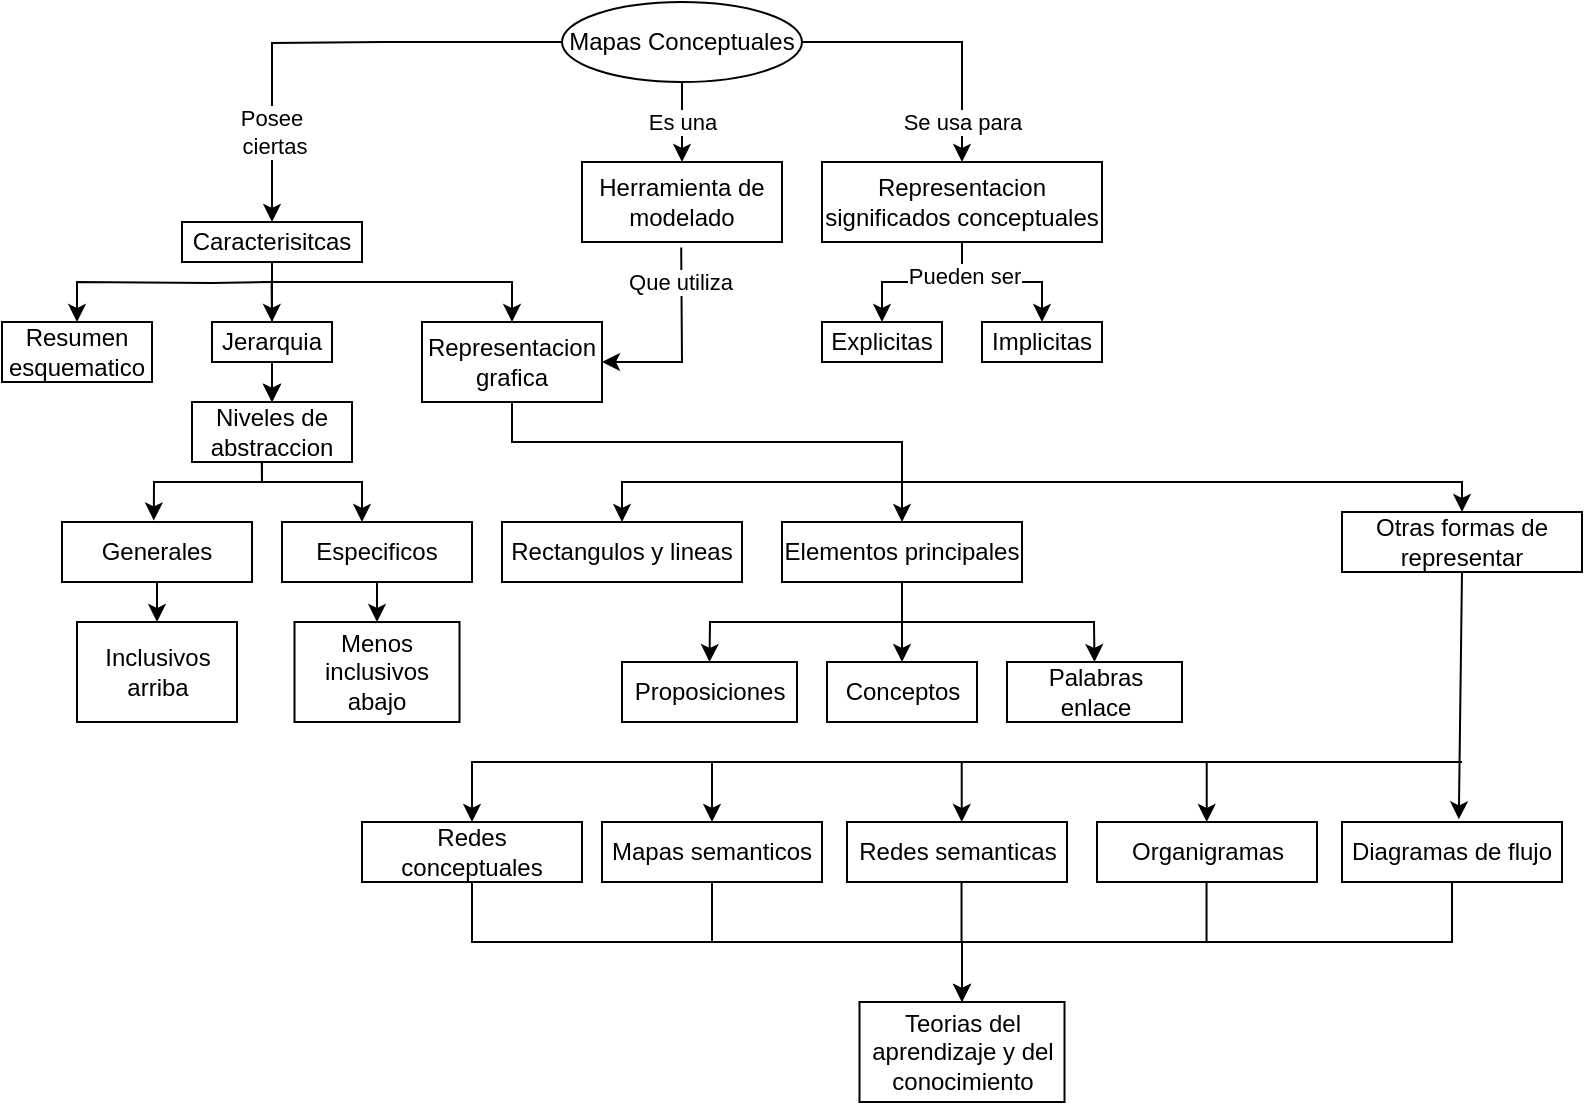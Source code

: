 <mxfile version="24.1.0" type="device">
  <diagram name="Page-1" id="JEL9Oo44FVJsY-cpVkPd">
    <mxGraphModel dx="1339" dy="669" grid="1" gridSize="10" guides="1" tooltips="1" connect="1" arrows="1" fold="1" page="1" pageScale="1" pageWidth="850" pageHeight="1100" math="0" shadow="0">
      <root>
        <mxCell id="0" />
        <mxCell id="1" parent="0" />
        <mxCell id="_qnqYTBfjgfQOyNXT5wn-3" value="" style="edgeStyle=orthogonalEdgeStyle;rounded=0;orthogonalLoop=1;jettySize=auto;html=1;" edge="1" parent="1" source="_qnqYTBfjgfQOyNXT5wn-1" target="_qnqYTBfjgfQOyNXT5wn-2">
          <mxGeometry relative="1" as="geometry" />
        </mxCell>
        <mxCell id="_qnqYTBfjgfQOyNXT5wn-4" value="Es una" style="edgeLabel;html=1;align=center;verticalAlign=middle;resizable=0;points=[];" vertex="1" connectable="0" parent="_qnqYTBfjgfQOyNXT5wn-3">
          <mxGeometry x="-0.269" y="-2" relative="1" as="geometry">
            <mxPoint x="2" y="5" as="offset" />
          </mxGeometry>
        </mxCell>
        <mxCell id="_qnqYTBfjgfQOyNXT5wn-6" value="" style="edgeStyle=orthogonalEdgeStyle;rounded=0;orthogonalLoop=1;jettySize=auto;html=1;" edge="1" parent="1" source="_qnqYTBfjgfQOyNXT5wn-1" target="_qnqYTBfjgfQOyNXT5wn-5">
          <mxGeometry relative="1" as="geometry" />
        </mxCell>
        <mxCell id="_qnqYTBfjgfQOyNXT5wn-7" value="Se usa para" style="edgeLabel;html=1;align=center;verticalAlign=middle;resizable=0;points=[];" vertex="1" connectable="0" parent="_qnqYTBfjgfQOyNXT5wn-6">
          <mxGeometry x="0.07" y="-2" relative="1" as="geometry">
            <mxPoint x="5" y="38" as="offset" />
          </mxGeometry>
        </mxCell>
        <mxCell id="_qnqYTBfjgfQOyNXT5wn-21" value="" style="edgeStyle=orthogonalEdgeStyle;rounded=0;orthogonalLoop=1;jettySize=auto;html=1;" edge="1" parent="1" target="_qnqYTBfjgfQOyNXT5wn-20">
          <mxGeometry relative="1" as="geometry">
            <mxPoint x="210" y="300" as="sourcePoint" />
          </mxGeometry>
        </mxCell>
        <mxCell id="_qnqYTBfjgfQOyNXT5wn-23" value="Posee&amp;nbsp;&lt;div&gt;ciertas&lt;/div&gt;" style="edgeLabel;html=1;align=center;verticalAlign=middle;resizable=0;points=[];" vertex="1" connectable="0" parent="_qnqYTBfjgfQOyNXT5wn-21">
          <mxGeometry x="0.371" y="1" relative="1" as="geometry">
            <mxPoint as="offset" />
          </mxGeometry>
        </mxCell>
        <mxCell id="_qnqYTBfjgfQOyNXT5wn-1" value="Mapas Conceptuales" style="ellipse;whiteSpace=wrap;html=1;" vertex="1" parent="1">
          <mxGeometry x="300" y="280" width="120" height="40" as="geometry" />
        </mxCell>
        <mxCell id="_qnqYTBfjgfQOyNXT5wn-2" value="Herramienta de modelado" style="whiteSpace=wrap;html=1;" vertex="1" parent="1">
          <mxGeometry x="310" y="360" width="100" height="40" as="geometry" />
        </mxCell>
        <mxCell id="_qnqYTBfjgfQOyNXT5wn-16" value="" style="edgeStyle=orthogonalEdgeStyle;rounded=0;orthogonalLoop=1;jettySize=auto;html=1;" edge="1" parent="1" source="_qnqYTBfjgfQOyNXT5wn-5" target="_qnqYTBfjgfQOyNXT5wn-14">
          <mxGeometry relative="1" as="geometry" />
        </mxCell>
        <mxCell id="_qnqYTBfjgfQOyNXT5wn-18" value="" style="edgeStyle=orthogonalEdgeStyle;rounded=0;orthogonalLoop=1;jettySize=auto;html=1;" edge="1" parent="1" source="_qnqYTBfjgfQOyNXT5wn-5" target="_qnqYTBfjgfQOyNXT5wn-8">
          <mxGeometry relative="1" as="geometry" />
        </mxCell>
        <mxCell id="_qnqYTBfjgfQOyNXT5wn-19" value="Pueden ser" style="edgeLabel;html=1;align=center;verticalAlign=middle;resizable=0;points=[];" vertex="1" connectable="0" parent="_qnqYTBfjgfQOyNXT5wn-18">
          <mxGeometry x="-0.577" y="1" relative="1" as="geometry">
            <mxPoint as="offset" />
          </mxGeometry>
        </mxCell>
        <mxCell id="_qnqYTBfjgfQOyNXT5wn-5" value="Representacion significados conceptuales" style="whiteSpace=wrap;html=1;" vertex="1" parent="1">
          <mxGeometry x="430" y="360" width="140" height="40" as="geometry" />
        </mxCell>
        <mxCell id="_qnqYTBfjgfQOyNXT5wn-8" value="Explicitas" style="whiteSpace=wrap;html=1;" vertex="1" parent="1">
          <mxGeometry x="430" y="440" width="60" height="20" as="geometry" />
        </mxCell>
        <mxCell id="_qnqYTBfjgfQOyNXT5wn-14" value="Implicitas" style="whiteSpace=wrap;html=1;" vertex="1" parent="1">
          <mxGeometry x="510" y="440" width="60" height="20" as="geometry" />
        </mxCell>
        <mxCell id="_qnqYTBfjgfQOyNXT5wn-48" value="" style="edgeStyle=none;rounded=0;orthogonalLoop=1;jettySize=auto;html=1;" edge="1" parent="1" source="_qnqYTBfjgfQOyNXT5wn-20" target="_qnqYTBfjgfQOyNXT5wn-35">
          <mxGeometry relative="1" as="geometry" />
        </mxCell>
        <mxCell id="_qnqYTBfjgfQOyNXT5wn-49" value="" style="edgeStyle=none;rounded=0;orthogonalLoop=1;jettySize=auto;html=1;" edge="1" parent="1" source="_qnqYTBfjgfQOyNXT5wn-20" target="_qnqYTBfjgfQOyNXT5wn-35">
          <mxGeometry relative="1" as="geometry" />
        </mxCell>
        <mxCell id="_qnqYTBfjgfQOyNXT5wn-20" value="Caracterisitcas" style="whiteSpace=wrap;html=1;" vertex="1" parent="1">
          <mxGeometry x="110" y="390" width="90" height="20" as="geometry" />
        </mxCell>
        <mxCell id="_qnqYTBfjgfQOyNXT5wn-28" value="" style="edgeStyle=orthogonalEdgeStyle;rounded=0;orthogonalLoop=1;jettySize=auto;html=1;" edge="1" parent="1" target="_qnqYTBfjgfQOyNXT5wn-30">
          <mxGeometry relative="1" as="geometry">
            <mxPoint x="155" y="420" as="sourcePoint" />
          </mxGeometry>
        </mxCell>
        <mxCell id="_qnqYTBfjgfQOyNXT5wn-30" value="Resumen esquematico" style="whiteSpace=wrap;html=1;" vertex="1" parent="1">
          <mxGeometry x="20" y="440" width="75" height="30" as="geometry" />
        </mxCell>
        <mxCell id="_qnqYTBfjgfQOyNXT5wn-36" value="" style="edgeStyle=none;rounded=0;orthogonalLoop=1;jettySize=auto;html=1;" edge="1" parent="1" source="_qnqYTBfjgfQOyNXT5wn-31" target="_qnqYTBfjgfQOyNXT5wn-35">
          <mxGeometry relative="1" as="geometry" />
        </mxCell>
        <mxCell id="_qnqYTBfjgfQOyNXT5wn-31" value="Jerarquia" style="whiteSpace=wrap;html=1;" vertex="1" parent="1">
          <mxGeometry x="125" y="440" width="60" height="20" as="geometry" />
        </mxCell>
        <mxCell id="_qnqYTBfjgfQOyNXT5wn-34" value="" style="endArrow=none;html=1;rounded=0;entryX=0.5;entryY=1;entryDx=0;entryDy=0;" edge="1" parent="1" target="_qnqYTBfjgfQOyNXT5wn-20">
          <mxGeometry width="50" height="50" relative="1" as="geometry">
            <mxPoint x="155" y="420" as="sourcePoint" />
            <mxPoint x="320" y="380" as="targetPoint" />
            <Array as="points" />
          </mxGeometry>
        </mxCell>
        <mxCell id="_qnqYTBfjgfQOyNXT5wn-35" value="Niveles de abstraccion" style="whiteSpace=wrap;html=1;" vertex="1" parent="1">
          <mxGeometry x="115" y="480" width="80" height="30" as="geometry" />
        </mxCell>
        <mxCell id="_qnqYTBfjgfQOyNXT5wn-45" value="" style="endArrow=classic;html=1;rounded=0;" edge="1" parent="1">
          <mxGeometry width="50" height="50" relative="1" as="geometry">
            <mxPoint x="154.8" y="420" as="sourcePoint" />
            <mxPoint x="155" y="440" as="targetPoint" />
          </mxGeometry>
        </mxCell>
        <mxCell id="_qnqYTBfjgfQOyNXT5wn-46" value="" style="endArrow=none;html=1;rounded=0;" edge="1" parent="1">
          <mxGeometry width="50" height="50" relative="1" as="geometry">
            <mxPoint x="210" y="300" as="sourcePoint" />
            <mxPoint x="300" y="300" as="targetPoint" />
          </mxGeometry>
        </mxCell>
        <mxCell id="_qnqYTBfjgfQOyNXT5wn-63" value="" style="edgeStyle=none;rounded=0;orthogonalLoop=1;jettySize=auto;html=1;entryX=0.5;entryY=0;entryDx=0;entryDy=0;" edge="1" parent="1" source="_qnqYTBfjgfQOyNXT5wn-47" target="_qnqYTBfjgfQOyNXT5wn-65">
          <mxGeometry relative="1" as="geometry">
            <mxPoint x="390" y="550" as="targetPoint" />
            <Array as="points">
              <mxPoint x="275" y="500" />
              <mxPoint x="470" y="500" />
            </Array>
          </mxGeometry>
        </mxCell>
        <mxCell id="_qnqYTBfjgfQOyNXT5wn-47" value="Representacion grafica" style="rounded=0;whiteSpace=wrap;html=1;" vertex="1" parent="1">
          <mxGeometry x="230" y="440" width="90" height="40" as="geometry" />
        </mxCell>
        <mxCell id="_qnqYTBfjgfQOyNXT5wn-50" value="" style="endArrow=classic;html=1;rounded=0;entryX=0.5;entryY=0;entryDx=0;entryDy=0;" edge="1" parent="1" target="_qnqYTBfjgfQOyNXT5wn-47">
          <mxGeometry width="50" height="50" relative="1" as="geometry">
            <mxPoint x="150" y="420" as="sourcePoint" />
            <mxPoint x="200" y="370" as="targetPoint" />
            <Array as="points">
              <mxPoint x="275" y="420" />
            </Array>
          </mxGeometry>
        </mxCell>
        <mxCell id="_qnqYTBfjgfQOyNXT5wn-52" value="" style="endArrow=classic;html=1;rounded=0;exitX=0.496;exitY=1.07;exitDx=0;exitDy=0;exitPerimeter=0;entryX=1;entryY=0.5;entryDx=0;entryDy=0;" edge="1" parent="1" source="_qnqYTBfjgfQOyNXT5wn-2" target="_qnqYTBfjgfQOyNXT5wn-47">
          <mxGeometry width="50" height="50" relative="1" as="geometry">
            <mxPoint x="335" y="470" as="sourcePoint" />
            <mxPoint x="385" y="420" as="targetPoint" />
            <Array as="points">
              <mxPoint x="360" y="460" />
            </Array>
          </mxGeometry>
        </mxCell>
        <mxCell id="_qnqYTBfjgfQOyNXT5wn-53" value="Que utiliza" style="edgeLabel;html=1;align=center;verticalAlign=middle;resizable=0;points=[];" vertex="1" connectable="0" parent="_qnqYTBfjgfQOyNXT5wn-52">
          <mxGeometry x="0.273" relative="1" as="geometry">
            <mxPoint x="4" y="-40" as="offset" />
          </mxGeometry>
        </mxCell>
        <mxCell id="_qnqYTBfjgfQOyNXT5wn-60" value="" style="edgeStyle=none;rounded=0;orthogonalLoop=1;jettySize=auto;html=1;" edge="1" parent="1" source="_qnqYTBfjgfQOyNXT5wn-54" target="_qnqYTBfjgfQOyNXT5wn-59">
          <mxGeometry relative="1" as="geometry" />
        </mxCell>
        <mxCell id="_qnqYTBfjgfQOyNXT5wn-54" value="Generales" style="whiteSpace=wrap;html=1;" vertex="1" parent="1">
          <mxGeometry x="50" y="540" width="95" height="30" as="geometry" />
        </mxCell>
        <mxCell id="_qnqYTBfjgfQOyNXT5wn-62" value="" style="edgeStyle=none;rounded=0;orthogonalLoop=1;jettySize=auto;html=1;" edge="1" parent="1" source="_qnqYTBfjgfQOyNXT5wn-56" target="_qnqYTBfjgfQOyNXT5wn-61">
          <mxGeometry relative="1" as="geometry" />
        </mxCell>
        <mxCell id="_qnqYTBfjgfQOyNXT5wn-56" value="Especificos" style="whiteSpace=wrap;html=1;" vertex="1" parent="1">
          <mxGeometry x="160" y="540" width="95" height="30" as="geometry" />
        </mxCell>
        <mxCell id="_qnqYTBfjgfQOyNXT5wn-57" value="" style="endArrow=classic;html=1;rounded=0;exitX=0.436;exitY=1.018;exitDx=0;exitDy=0;exitPerimeter=0;entryX=0.483;entryY=-0.025;entryDx=0;entryDy=0;entryPerimeter=0;" edge="1" parent="1" source="_qnqYTBfjgfQOyNXT5wn-35" target="_qnqYTBfjgfQOyNXT5wn-54">
          <mxGeometry width="50" height="50" relative="1" as="geometry">
            <mxPoint x="330" y="570" as="sourcePoint" />
            <mxPoint x="380" y="520" as="targetPoint" />
            <Array as="points">
              <mxPoint x="150" y="520" />
              <mxPoint x="96" y="520" />
            </Array>
          </mxGeometry>
        </mxCell>
        <mxCell id="_qnqYTBfjgfQOyNXT5wn-58" value="" style="endArrow=classic;html=1;rounded=0;entryX=0.421;entryY=0;entryDx=0;entryDy=0;entryPerimeter=0;" edge="1" parent="1" target="_qnqYTBfjgfQOyNXT5wn-56">
          <mxGeometry width="50" height="50" relative="1" as="geometry">
            <mxPoint x="150" y="510" as="sourcePoint" />
            <mxPoint x="210" y="490" as="targetPoint" />
            <Array as="points">
              <mxPoint x="150" y="520" />
              <mxPoint x="200" y="520" />
            </Array>
          </mxGeometry>
        </mxCell>
        <mxCell id="_qnqYTBfjgfQOyNXT5wn-59" value="Inclusivos arriba" style="whiteSpace=wrap;html=1;" vertex="1" parent="1">
          <mxGeometry x="57.5" y="590" width="80" height="50" as="geometry" />
        </mxCell>
        <mxCell id="_qnqYTBfjgfQOyNXT5wn-61" value="Menos inclusivos abajo" style="whiteSpace=wrap;html=1;" vertex="1" parent="1">
          <mxGeometry x="166.25" y="590" width="82.5" height="50" as="geometry" />
        </mxCell>
        <mxCell id="_qnqYTBfjgfQOyNXT5wn-64" value="Rectangulos y lineas" style="rounded=0;whiteSpace=wrap;html=1;" vertex="1" parent="1">
          <mxGeometry x="270" y="540" width="120" height="30" as="geometry" />
        </mxCell>
        <mxCell id="_qnqYTBfjgfQOyNXT5wn-65" value="Elementos principales" style="rounded=0;whiteSpace=wrap;html=1;" vertex="1" parent="1">
          <mxGeometry x="410" y="540" width="120" height="30" as="geometry" />
        </mxCell>
        <mxCell id="_qnqYTBfjgfQOyNXT5wn-66" value="Otras formas de representar" style="rounded=0;whiteSpace=wrap;html=1;" vertex="1" parent="1">
          <mxGeometry x="690" y="535" width="120" height="30" as="geometry" />
        </mxCell>
        <mxCell id="_qnqYTBfjgfQOyNXT5wn-67" value="" style="endArrow=classic;html=1;rounded=0;entryX=0.5;entryY=0;entryDx=0;entryDy=0;" edge="1" parent="1" target="_qnqYTBfjgfQOyNXT5wn-64">
          <mxGeometry width="50" height="50" relative="1" as="geometry">
            <mxPoint x="470" y="520" as="sourcePoint" />
            <mxPoint x="310" y="520" as="targetPoint" />
            <Array as="points">
              <mxPoint x="330" y="520" />
            </Array>
          </mxGeometry>
        </mxCell>
        <mxCell id="_qnqYTBfjgfQOyNXT5wn-68" value="" style="endArrow=classic;html=1;rounded=0;entryX=0.5;entryY=0;entryDx=0;entryDy=0;" edge="1" parent="1" target="_qnqYTBfjgfQOyNXT5wn-66">
          <mxGeometry width="50" height="50" relative="1" as="geometry">
            <mxPoint x="470" y="520" as="sourcePoint" />
            <mxPoint x="460" y="500" as="targetPoint" />
            <Array as="points">
              <mxPoint x="750" y="520" />
            </Array>
          </mxGeometry>
        </mxCell>
        <mxCell id="_qnqYTBfjgfQOyNXT5wn-69" value="Conceptos" style="rounded=0;whiteSpace=wrap;html=1;" vertex="1" parent="1">
          <mxGeometry x="432.5" y="610" width="75" height="30" as="geometry" />
        </mxCell>
        <mxCell id="_qnqYTBfjgfQOyNXT5wn-70" value="Proposiciones" style="rounded=0;whiteSpace=wrap;html=1;" vertex="1" parent="1">
          <mxGeometry x="330" y="610" width="87.5" height="30" as="geometry" />
        </mxCell>
        <mxCell id="_qnqYTBfjgfQOyNXT5wn-71" value="Palabras enlace" style="rounded=0;whiteSpace=wrap;html=1;" vertex="1" parent="1">
          <mxGeometry x="522.5" y="610" width="87.5" height="30" as="geometry" />
        </mxCell>
        <mxCell id="_qnqYTBfjgfQOyNXT5wn-72" value="" style="endArrow=classic;html=1;rounded=0;exitX=0.5;exitY=1;exitDx=0;exitDy=0;entryX=0.5;entryY=0;entryDx=0;entryDy=0;" edge="1" parent="1" source="_qnqYTBfjgfQOyNXT5wn-65" target="_qnqYTBfjgfQOyNXT5wn-69">
          <mxGeometry width="50" height="50" relative="1" as="geometry">
            <mxPoint x="410" y="630" as="sourcePoint" />
            <mxPoint x="460" y="580" as="targetPoint" />
          </mxGeometry>
        </mxCell>
        <mxCell id="_qnqYTBfjgfQOyNXT5wn-73" value="" style="endArrow=classic;html=1;rounded=0;entryX=0.5;entryY=0;entryDx=0;entryDy=0;" edge="1" parent="1" target="_qnqYTBfjgfQOyNXT5wn-70">
          <mxGeometry width="50" height="50" relative="1" as="geometry">
            <mxPoint x="470" y="590" as="sourcePoint" />
            <mxPoint x="460" y="580" as="targetPoint" />
            <Array as="points">
              <mxPoint x="374" y="590" />
            </Array>
          </mxGeometry>
        </mxCell>
        <mxCell id="_qnqYTBfjgfQOyNXT5wn-76" value="" style="endArrow=classic;html=1;rounded=0;entryX=0.5;entryY=0;entryDx=0;entryDy=0;" edge="1" parent="1" target="_qnqYTBfjgfQOyNXT5wn-71">
          <mxGeometry width="50" height="50" relative="1" as="geometry">
            <mxPoint x="470" y="590" as="sourcePoint" />
            <mxPoint x="460" y="580" as="targetPoint" />
            <Array as="points">
              <mxPoint x="566" y="590" />
            </Array>
          </mxGeometry>
        </mxCell>
        <mxCell id="_qnqYTBfjgfQOyNXT5wn-77" value="Diagramas de flujo" style="rounded=0;whiteSpace=wrap;html=1;" vertex="1" parent="1">
          <mxGeometry x="690" y="690" width="110" height="30" as="geometry" />
        </mxCell>
        <mxCell id="_qnqYTBfjgfQOyNXT5wn-78" value="Organigramas" style="rounded=0;whiteSpace=wrap;html=1;" vertex="1" parent="1">
          <mxGeometry x="567.5" y="690" width="110" height="30" as="geometry" />
        </mxCell>
        <mxCell id="_qnqYTBfjgfQOyNXT5wn-79" value="Redes semanticas" style="rounded=0;whiteSpace=wrap;html=1;" vertex="1" parent="1">
          <mxGeometry x="442.5" y="690" width="110" height="30" as="geometry" />
        </mxCell>
        <mxCell id="_qnqYTBfjgfQOyNXT5wn-80" value="Mapas semanticos" style="rounded=0;whiteSpace=wrap;html=1;" vertex="1" parent="1">
          <mxGeometry x="320" y="690" width="110" height="30" as="geometry" />
        </mxCell>
        <mxCell id="_qnqYTBfjgfQOyNXT5wn-81" value="Redes conceptuales" style="rounded=0;whiteSpace=wrap;html=1;" vertex="1" parent="1">
          <mxGeometry x="200" y="690" width="110" height="30" as="geometry" />
        </mxCell>
        <mxCell id="_qnqYTBfjgfQOyNXT5wn-82" value="Teorias del aprendizaje y del conocimiento" style="rounded=0;whiteSpace=wrap;html=1;" vertex="1" parent="1">
          <mxGeometry x="448.75" y="780" width="102.5" height="50" as="geometry" />
        </mxCell>
        <mxCell id="_qnqYTBfjgfQOyNXT5wn-83" value="" style="endArrow=classic;html=1;rounded=0;exitX=0.5;exitY=1;exitDx=0;exitDy=0;entryX=0.5;entryY=0;entryDx=0;entryDy=0;" edge="1" parent="1" source="_qnqYTBfjgfQOyNXT5wn-77" target="_qnqYTBfjgfQOyNXT5wn-82">
          <mxGeometry width="50" height="50" relative="1" as="geometry">
            <mxPoint x="580" y="700" as="sourcePoint" />
            <mxPoint x="630" y="650" as="targetPoint" />
            <Array as="points">
              <mxPoint x="745" y="750" />
              <mxPoint x="500" y="750" />
            </Array>
          </mxGeometry>
        </mxCell>
        <mxCell id="_qnqYTBfjgfQOyNXT5wn-84" value="" style="endArrow=classic;html=1;rounded=0;exitX=0.5;exitY=1;exitDx=0;exitDy=0;entryX=0.5;entryY=0;entryDx=0;entryDy=0;" edge="1" parent="1" source="_qnqYTBfjgfQOyNXT5wn-81" target="_qnqYTBfjgfQOyNXT5wn-82">
          <mxGeometry width="50" height="50" relative="1" as="geometry">
            <mxPoint x="510" y="710" as="sourcePoint" />
            <mxPoint x="560" y="660" as="targetPoint" />
            <Array as="points">
              <mxPoint x="255" y="750" />
              <mxPoint x="500" y="750" />
            </Array>
          </mxGeometry>
        </mxCell>
        <mxCell id="_qnqYTBfjgfQOyNXT5wn-86" value="" style="endArrow=none;html=1;rounded=0;entryX=0.5;entryY=1;entryDx=0;entryDy=0;" edge="1" parent="1" target="_qnqYTBfjgfQOyNXT5wn-80">
          <mxGeometry width="50" height="50" relative="1" as="geometry">
            <mxPoint x="375" y="750" as="sourcePoint" />
            <mxPoint x="380" y="770" as="targetPoint" />
          </mxGeometry>
        </mxCell>
        <mxCell id="_qnqYTBfjgfQOyNXT5wn-87" value="" style="endArrow=none;html=1;rounded=0;entryX=0.5;entryY=1;entryDx=0;entryDy=0;" edge="1" parent="1">
          <mxGeometry width="50" height="50" relative="1" as="geometry">
            <mxPoint x="499.77" y="750" as="sourcePoint" />
            <mxPoint x="499.77" y="720" as="targetPoint" />
          </mxGeometry>
        </mxCell>
        <mxCell id="_qnqYTBfjgfQOyNXT5wn-88" value="" style="endArrow=none;html=1;rounded=0;entryX=0.5;entryY=1;entryDx=0;entryDy=0;" edge="1" parent="1">
          <mxGeometry width="50" height="50" relative="1" as="geometry">
            <mxPoint x="622.27" y="750" as="sourcePoint" />
            <mxPoint x="622.27" y="720" as="targetPoint" />
          </mxGeometry>
        </mxCell>
        <mxCell id="_qnqYTBfjgfQOyNXT5wn-89" value="" style="endArrow=classic;html=1;rounded=0;exitX=0.5;exitY=1;exitDx=0;exitDy=0;entryX=0.531;entryY=-0.044;entryDx=0;entryDy=0;entryPerimeter=0;" edge="1" parent="1" source="_qnqYTBfjgfQOyNXT5wn-66" target="_qnqYTBfjgfQOyNXT5wn-77">
          <mxGeometry width="50" height="50" relative="1" as="geometry">
            <mxPoint x="500" y="630" as="sourcePoint" />
            <mxPoint x="550" y="580" as="targetPoint" />
          </mxGeometry>
        </mxCell>
        <mxCell id="_qnqYTBfjgfQOyNXT5wn-90" value="" style="endArrow=classic;html=1;rounded=0;entryX=0.5;entryY=0;entryDx=0;entryDy=0;" edge="1" parent="1" target="_qnqYTBfjgfQOyNXT5wn-81">
          <mxGeometry width="50" height="50" relative="1" as="geometry">
            <mxPoint x="750" y="660" as="sourcePoint" />
            <mxPoint x="250" y="660" as="targetPoint" />
            <Array as="points">
              <mxPoint x="255" y="660" />
            </Array>
          </mxGeometry>
        </mxCell>
        <mxCell id="_qnqYTBfjgfQOyNXT5wn-91" value="" style="endArrow=classic;html=1;rounded=0;entryX=0.5;entryY=0;entryDx=0;entryDy=0;" edge="1" parent="1" target="_qnqYTBfjgfQOyNXT5wn-80">
          <mxGeometry width="50" height="50" relative="1" as="geometry">
            <mxPoint x="375" y="660" as="sourcePoint" />
            <mxPoint x="550" y="580" as="targetPoint" />
          </mxGeometry>
        </mxCell>
        <mxCell id="_qnqYTBfjgfQOyNXT5wn-93" value="" style="endArrow=classic;html=1;rounded=0;entryX=0.5;entryY=0;entryDx=0;entryDy=0;" edge="1" parent="1">
          <mxGeometry width="50" height="50" relative="1" as="geometry">
            <mxPoint x="499.86" y="660" as="sourcePoint" />
            <mxPoint x="499.86" y="690" as="targetPoint" />
          </mxGeometry>
        </mxCell>
        <mxCell id="_qnqYTBfjgfQOyNXT5wn-94" value="" style="endArrow=classic;html=1;rounded=0;entryX=0.5;entryY=0;entryDx=0;entryDy=0;" edge="1" parent="1">
          <mxGeometry width="50" height="50" relative="1" as="geometry">
            <mxPoint x="622.36" y="660" as="sourcePoint" />
            <mxPoint x="622.36" y="690" as="targetPoint" />
          </mxGeometry>
        </mxCell>
      </root>
    </mxGraphModel>
  </diagram>
</mxfile>
